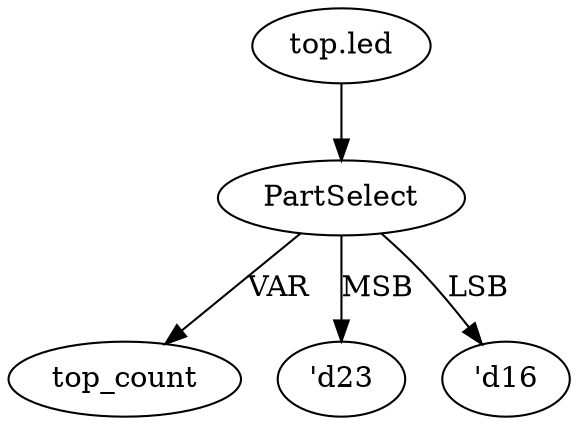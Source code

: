 strict digraph "" {
	node [label="\N"];
	"top.led_graphrename_0"	 [color=black,
		label="top.led"];
	PartSelect_graphrename_1	 [color=black,
		label=PartSelect];
	"top.led_graphrename_0" -> PartSelect_graphrename_1	 [color=black];
	top_count	 [color=black];
	PartSelect_graphrename_1 -> top_count	 [color=black,
		label=VAR];
	"'d23_graphrename_2"	 [color=black,
		label="'d23"];
	PartSelect_graphrename_1 -> "'d23_graphrename_2"	 [color=black,
		label=MSB];
	"'d16_graphrename_3"	 [color=black,
		label="'d16"];
	PartSelect_graphrename_1 -> "'d16_graphrename_3"	 [color=black,
		label=LSB];
}
